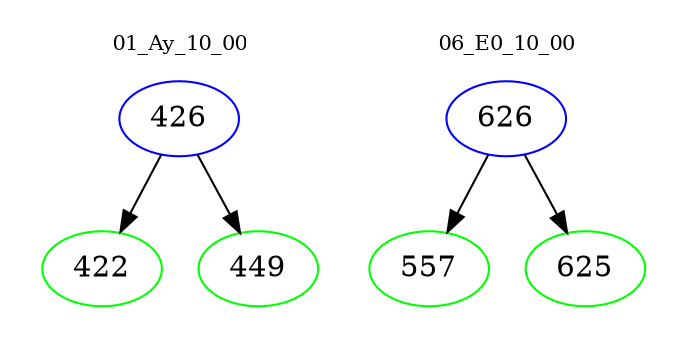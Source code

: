 digraph{
subgraph cluster_0 {
color = white
label = "01_Ay_10_00";
fontsize=10;
T0_426 [label="426", color="blue"]
T0_426 -> T0_422 [color="black"]
T0_422 [label="422", color="green"]
T0_426 -> T0_449 [color="black"]
T0_449 [label="449", color="green"]
}
subgraph cluster_1 {
color = white
label = "06_E0_10_00";
fontsize=10;
T1_626 [label="626", color="blue"]
T1_626 -> T1_557 [color="black"]
T1_557 [label="557", color="green"]
T1_626 -> T1_625 [color="black"]
T1_625 [label="625", color="green"]
}
}
